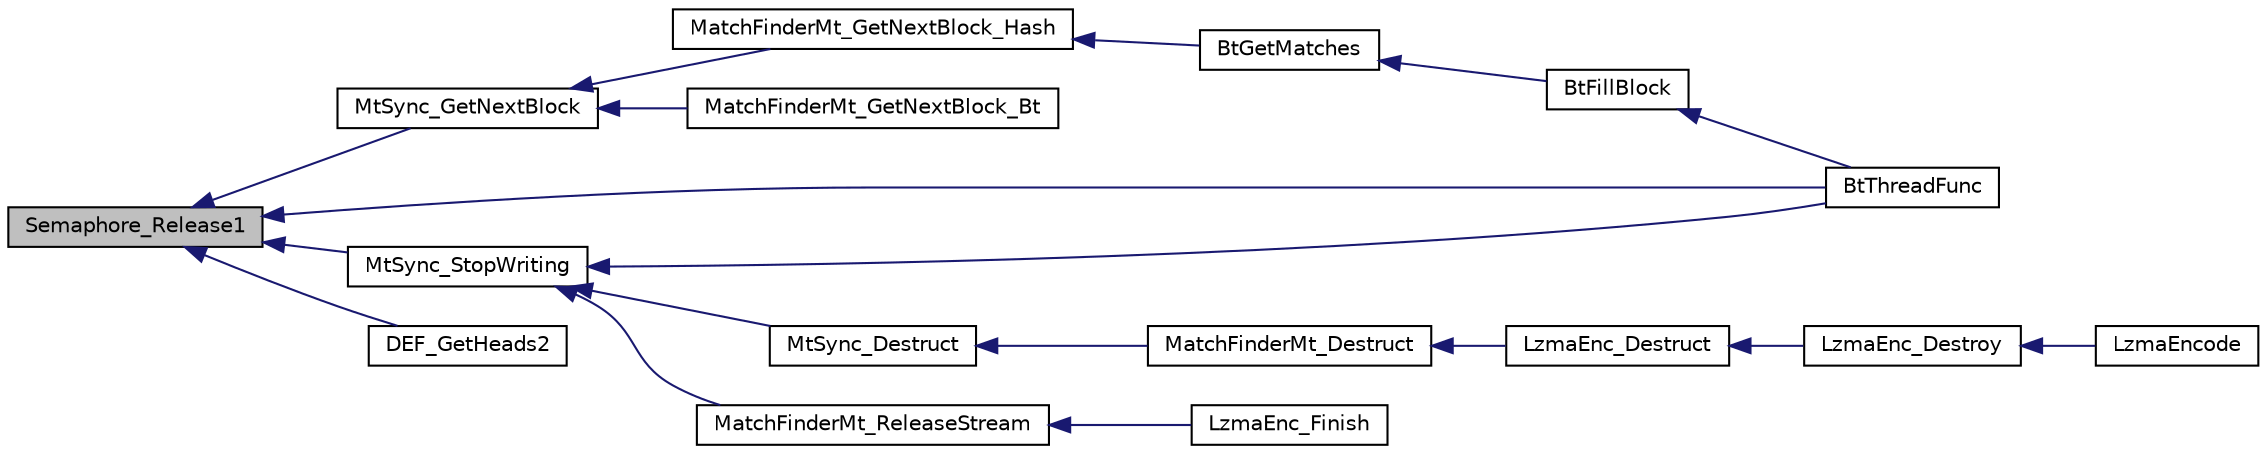 digraph G
{
  edge [fontname="Helvetica",fontsize="10",labelfontname="Helvetica",labelfontsize="10"];
  node [fontname="Helvetica",fontsize="10",shape=record];
  rankdir="LR";
  Node1 [label="Semaphore_Release1",height=0.2,width=0.4,color="black", fillcolor="grey75", style="filled" fontcolor="black"];
  Node1 -> Node2 [dir="back",color="midnightblue",fontsize="10",style="solid",fontname="Helvetica"];
  Node2 [label="MtSync_GetNextBlock",height=0.2,width=0.4,color="black", fillcolor="white", style="filled",URL="$_lz_find_mt_8c.html#a80cd9cc04137f207a444f48be61d8495"];
  Node2 -> Node3 [dir="back",color="midnightblue",fontsize="10",style="solid",fontname="Helvetica"];
  Node3 [label="MatchFinderMt_GetNextBlock_Hash",height=0.2,width=0.4,color="black", fillcolor="white", style="filled",URL="$_lz_find_mt_8c.html#a3b1e0a4a8b7b73efecfe07be0dd79dc2"];
  Node3 -> Node4 [dir="back",color="midnightblue",fontsize="10",style="solid",fontname="Helvetica"];
  Node4 [label="BtGetMatches",height=0.2,width=0.4,color="black", fillcolor="white", style="filled",URL="$_lz_find_mt_8c.html#a3f0a42e7da9f4baaf020ac98ecad749e"];
  Node4 -> Node5 [dir="back",color="midnightblue",fontsize="10",style="solid",fontname="Helvetica"];
  Node5 [label="BtFillBlock",height=0.2,width=0.4,color="black", fillcolor="white", style="filled",URL="$_lz_find_mt_8c.html#a117338a38df1ae209893e5776ffbc327"];
  Node5 -> Node6 [dir="back",color="midnightblue",fontsize="10",style="solid",fontname="Helvetica"];
  Node6 [label="BtThreadFunc",height=0.2,width=0.4,color="black", fillcolor="white", style="filled",URL="$_lz_find_mt_8c.html#a9388955f0272d2954a5f7d30de7e595f"];
  Node2 -> Node7 [dir="back",color="midnightblue",fontsize="10",style="solid",fontname="Helvetica"];
  Node7 [label="MatchFinderMt_GetNextBlock_Bt",height=0.2,width=0.4,color="black", fillcolor="white", style="filled",URL="$_lz_find_mt_8c.html#a2433becc5bea5a5ff38d8894bfb243c9"];
  Node1 -> Node8 [dir="back",color="midnightblue",fontsize="10",style="solid",fontname="Helvetica"];
  Node8 [label="MtSync_StopWriting",height=0.2,width=0.4,color="black", fillcolor="white", style="filled",URL="$_lz_find_mt_8c.html#a8df1d3212ac2c1d3e5f11c0778ec6536"];
  Node8 -> Node9 [dir="back",color="midnightblue",fontsize="10",style="solid",fontname="Helvetica"];
  Node9 [label="MtSync_Destruct",height=0.2,width=0.4,color="black", fillcolor="white", style="filled",URL="$_lz_find_mt_8c.html#abe828e1f84f9d54d9d52bf271cc656ba"];
  Node9 -> Node10 [dir="back",color="midnightblue",fontsize="10",style="solid",fontname="Helvetica"];
  Node10 [label="MatchFinderMt_Destruct",height=0.2,width=0.4,color="black", fillcolor="white", style="filled",URL="$_lz_find_mt_8h.html#a8f04458f06b00f3c982627cc01f566ce"];
  Node10 -> Node11 [dir="back",color="midnightblue",fontsize="10",style="solid",fontname="Helvetica"];
  Node11 [label="LzmaEnc_Destruct",height=0.2,width=0.4,color="black", fillcolor="white", style="filled",URL="$_lzma_enc_8c.html#a468c61c864910402968dee57bc958ea8"];
  Node11 -> Node12 [dir="back",color="midnightblue",fontsize="10",style="solid",fontname="Helvetica"];
  Node12 [label="LzmaEnc_Destroy",height=0.2,width=0.4,color="black", fillcolor="white", style="filled",URL="$_lzma_enc_8h.html#a065756196601bbeb1910df0f574205ac"];
  Node12 -> Node13 [dir="back",color="midnightblue",fontsize="10",style="solid",fontname="Helvetica"];
  Node13 [label="LzmaEncode",height=0.2,width=0.4,color="black", fillcolor="white", style="filled",URL="$_lzma_enc_8h.html#a5b557f56f2aba7069f192c2d51c187cc"];
  Node8 -> Node6 [dir="back",color="midnightblue",fontsize="10",style="solid",fontname="Helvetica"];
  Node8 -> Node14 [dir="back",color="midnightblue",fontsize="10",style="solid",fontname="Helvetica"];
  Node14 [label="MatchFinderMt_ReleaseStream",height=0.2,width=0.4,color="black", fillcolor="white", style="filled",URL="$_lz_find_mt_8h.html#ab05936f9e72c6dab29e8680102121740"];
  Node14 -> Node15 [dir="back",color="midnightblue",fontsize="10",style="solid",fontname="Helvetica"];
  Node15 [label="LzmaEnc_Finish",height=0.2,width=0.4,color="black", fillcolor="white", style="filled",URL="$_lzma_enc_8c.html#a2686436c7efca3ce0b2c9f66d14f10ea"];
  Node1 -> Node16 [dir="back",color="midnightblue",fontsize="10",style="solid",fontname="Helvetica"];
  Node16 [label="DEF_GetHeads2",height=0.2,width=0.4,color="black", fillcolor="white", style="filled",URL="$_lz_find_mt_8c.html#abf078545d1f0117b8732a0ed175badfc"];
  Node1 -> Node6 [dir="back",color="midnightblue",fontsize="10",style="solid",fontname="Helvetica"];
}
